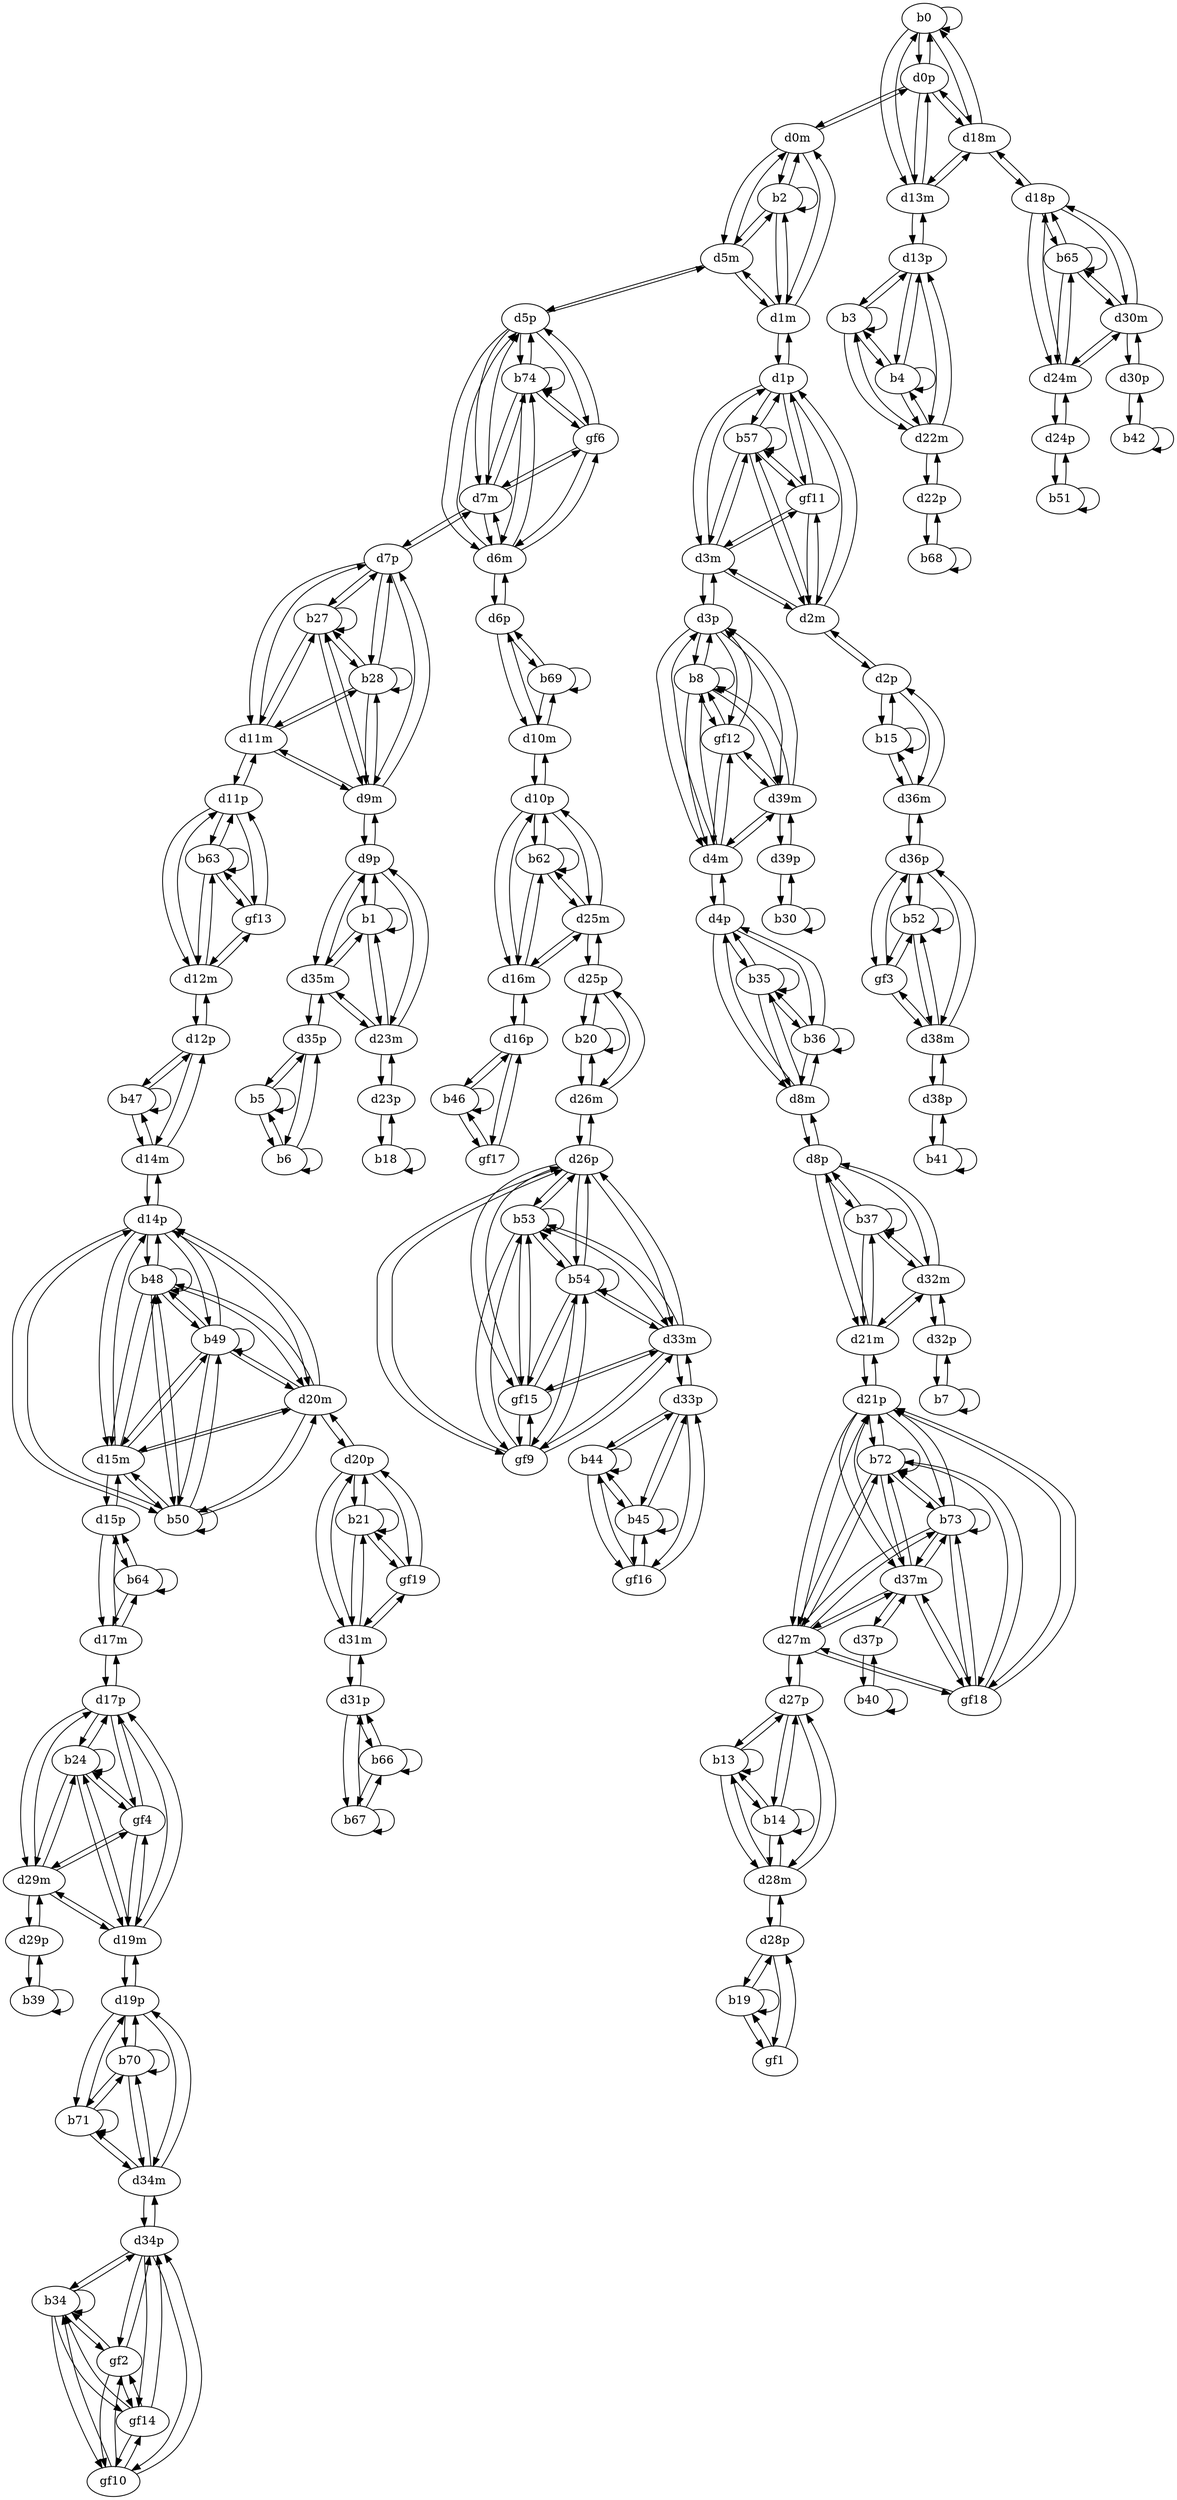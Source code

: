 digraph G {
  b0;
  b1;
  b2;
  b3;
  b4;
  b5;
  b6;
  b7;
  b8;
  gf12;
  b13;
  b14;
  b15;
  b18;
  b19;
  gf1;
  b20;
  b21;
  gf19;
  b24;
  gf4;
  b27;
  b28;
  b30;
  b34;
  gf2;
  gf10;
  gf14;
  b35;
  b36;
  b37;
  b39;
  b40;
  b41;
  b42;
  b44;
  b45;
  gf16;
  b46;
  gf17;
  b47;
  b48;
  b49;
  b50;
  b51;
  b52;
  gf3;
  b53;
  b54;
  gf9;
  gf15;
  b57;
  gf11;
  b62;
  b63;
  gf13;
  b64;
  b65;
  b66;
  b67;
  b68;
  b69;
  b70;
  b71;
  b72;
  b73;
  gf18;
  b74;
  gf6;
  d0m;
  d0p;
  d1m;
  d1p;
  d2m;
  d2p;
  d3m;
  d3p;
  d4m;
  d4p;
  d5m;
  d5p;
  d6m;
  d6p;
  d7m;
  d7p;
  d8m;
  d8p;
  d9m;
  d9p;
  d10m;
  d10p;
  d11m;
  d11p;
  d12m;
  d12p;
  d13m;
  d13p;
  d14m;
  d14p;
  d15m;
  d15p;
  d16m;
  d16p;
  d17m;
  d17p;
  d18m;
  d18p;
  d19m;
  d19p;
  d20m;
  d20p;
  d21m;
  d21p;
  d22m;
  d22p;
  d23m;
  d23p;
  d24m;
  d24p;
  d25m;
  d25p;
  d26m;
  d26p;
  d27m;
  d27p;
  d28m;
  d28p;
  d29m;
  d29p;
  d30m;
  d30p;
  d31m;
  d31p;
  d32m;
  d32p;
  d33m;
  d33p;
  d34m;
  d34p;
  d35m;
  d35p;
  d36m;
  d36p;
  d37m;
  d37p;
  d38m;
  d38p;
  d39m;
  d39p;
  b0 -> b0;
  b1 -> b1;
  b2 -> b2;
  b3 -> b3;
  b3 -> b4;
  b4 -> b3;
  b4 -> b4;
  b5 -> b5;
  b5 -> b6;
  b6 -> b5;
  b6 -> b6;
  b7 -> b7;
  b8 -> b8;
  b8 -> gf12;
  gf12 -> b8;
  b13 -> b13;
  b13 -> b14;
  b14 -> b13;
  b14 -> b14;
  b15 -> b15;
  b18 -> b18;
  b19 -> b19;
  b19 -> gf1;
  gf1 -> b19;
  b20 -> b20;
  b21 -> b21;
  b21 -> gf19;
  gf19 -> b21;
  b24 -> b24;
  b24 -> gf4;
  gf4 -> b24;
  b27 -> b27;
  b27 -> b28;
  b28 -> b27;
  b28 -> b28;
  b30 -> b30;
  b34 -> b34;
  b34 -> gf2;
  b34 -> gf10;
  b34 -> gf14;
  gf2 -> b34;
  gf2 -> gf10;
  gf2 -> gf14;
  gf10 -> b34;
  gf10 -> gf2;
  gf10 -> gf14;
  gf14 -> b34;
  gf14 -> gf2;
  gf14 -> gf10;
  b35 -> b35;
  b35 -> b36;
  b36 -> b35;
  b36 -> b36;
  b37 -> b37;
  b39 -> b39;
  b40 -> b40;
  b41 -> b41;
  b42 -> b42;
  b44 -> b44;
  b44 -> b45;
  b44 -> gf16;
  b45 -> b44;
  b45 -> b45;
  b45 -> gf16;
  gf16 -> b44;
  gf16 -> b45;
  b46 -> b46;
  b46 -> gf17;
  gf17 -> b46;
  b47 -> b47;
  b48 -> b48;
  b48 -> b49;
  b48 -> b50;
  b49 -> b48;
  b49 -> b49;
  b49 -> b50;
  b50 -> b48;
  b50 -> b49;
  b50 -> b50;
  b51 -> b51;
  b52 -> b52;
  b52 -> gf3;
  gf3 -> b52;
  b53 -> b53;
  b53 -> b54;
  b53 -> gf9;
  b53 -> gf15;
  b54 -> b53;
  b54 -> b54;
  b54 -> gf9;
  b54 -> gf15;
  gf9 -> b53;
  gf9 -> b54;
  gf9 -> gf15;
  gf15 -> b53;
  gf15 -> b54;
  gf15 -> gf9;
  b57 -> b57;
  b57 -> gf11;
  gf11 -> b57;
  b62 -> b62;
  b63 -> b63;
  b63 -> gf13;
  gf13 -> b63;
  b64 -> b64;
  b65 -> b65;
  b66 -> b66;
  b66 -> b67;
  b67 -> b66;
  b67 -> b67;
  b68 -> b68;
  b69 -> b69;
  b70 -> b70;
  b70 -> b71;
  b71 -> b70;
  b71 -> b71;
  b72 -> b72;
  b72 -> b73;
  b72 -> gf18;
  b73 -> b72;
  b73 -> b73;
  b73 -> gf18;
  gf18 -> b72;
  gf18 -> b73;
  b74 -> b74;
  b74 -> gf6;
  gf6 -> b74;
  d0m -> d0p;
  d0p -> d0m;
  b2 -> d0m;
  d0m -> b2;
  b0 -> d0p;
  d0p -> b0;
  d1m -> d1p;
  d1p -> d1m;
  b2 -> d1m;
  d1m -> b2;
  b57 -> d1p;
  d1p -> b57;
  gf11 -> d1p;
  d1p -> gf11;
  d2m -> d2p;
  d2p -> d2m;
  b57 -> d2m;
  d2m -> b57;
  gf11 -> d2m;
  d2m -> gf11;
  b15 -> d2p;
  d2p -> b15;
  d3m -> d3p;
  d3p -> d3m;
  b57 -> d3m;
  d3m -> b57;
  gf11 -> d3m;
  d3m -> gf11;
  b8 -> d3p;
  d3p -> b8;
  gf12 -> d3p;
  d3p -> gf12;
  d4m -> d4p;
  d4p -> d4m;
  b8 -> d4m;
  d4m -> b8;
  gf12 -> d4m;
  d4m -> gf12;
  b35 -> d4p;
  d4p -> b35;
  b36 -> d4p;
  d4p -> b36;
  d5m -> d5p;
  d5p -> d5m;
  b2 -> d5m;
  d5m -> b2;
  b74 -> d5p;
  d5p -> b74;
  gf6 -> d5p;
  d5p -> gf6;
  d6m -> d6p;
  d6p -> d6m;
  b74 -> d6m;
  d6m -> b74;
  gf6 -> d6m;
  d6m -> gf6;
  b69 -> d6p;
  d6p -> b69;
  d7m -> d7p;
  d7p -> d7m;
  b74 -> d7m;
  d7m -> b74;
  gf6 -> d7m;
  d7m -> gf6;
  b27 -> d7p;
  d7p -> b27;
  b28 -> d7p;
  d7p -> b28;
  d8m -> d8p;
  d8p -> d8m;
  b35 -> d8m;
  d8m -> b35;
  b36 -> d8m;
  d8m -> b36;
  b37 -> d8p;
  d8p -> b37;
  d9m -> d9p;
  d9p -> d9m;
  b27 -> d9m;
  d9m -> b27;
  b28 -> d9m;
  d9m -> b28;
  b1 -> d9p;
  d9p -> b1;
  d10m -> d10p;
  d10p -> d10m;
  b69 -> d10m;
  d10m -> b69;
  b62 -> d10p;
  d10p -> b62;
  d11m -> d11p;
  d11p -> d11m;
  b27 -> d11m;
  d11m -> b27;
  b28 -> d11m;
  d11m -> b28;
  b63 -> d11p;
  d11p -> b63;
  gf13 -> d11p;
  d11p -> gf13;
  d12m -> d12p;
  d12p -> d12m;
  b63 -> d12m;
  d12m -> b63;
  gf13 -> d12m;
  d12m -> gf13;
  b47 -> d12p;
  d12p -> b47;
  d13m -> d13p;
  d13p -> d13m;
  b0 -> d13m;
  d13m -> b0;
  b3 -> d13p;
  d13p -> b3;
  b4 -> d13p;
  d13p -> b4;
  d14m -> d14p;
  d14p -> d14m;
  b47 -> d14m;
  d14m -> b47;
  b48 -> d14p;
  d14p -> b48;
  b49 -> d14p;
  d14p -> b49;
  b50 -> d14p;
  d14p -> b50;
  d15m -> d15p;
  d15p -> d15m;
  b48 -> d15m;
  d15m -> b48;
  b49 -> d15m;
  d15m -> b49;
  b50 -> d15m;
  d15m -> b50;
  b64 -> d15p;
  d15p -> b64;
  d16m -> d16p;
  d16p -> d16m;
  b62 -> d16m;
  d16m -> b62;
  b46 -> d16p;
  d16p -> b46;
  gf17 -> d16p;
  d16p -> gf17;
  d17m -> d17p;
  d17p -> d17m;
  b64 -> d17m;
  d17m -> b64;
  b24 -> d17p;
  d17p -> b24;
  gf4 -> d17p;
  d17p -> gf4;
  d18m -> d18p;
  d18p -> d18m;
  b0 -> d18m;
  d18m -> b0;
  b65 -> d18p;
  d18p -> b65;
  d19m -> d19p;
  d19p -> d19m;
  b24 -> d19m;
  d19m -> b24;
  gf4 -> d19m;
  d19m -> gf4;
  b70 -> d19p;
  d19p -> b70;
  b71 -> d19p;
  d19p -> b71;
  d20m -> d20p;
  d20p -> d20m;
  b48 -> d20m;
  d20m -> b48;
  b49 -> d20m;
  d20m -> b49;
  b50 -> d20m;
  d20m -> b50;
  b21 -> d20p;
  d20p -> b21;
  gf19 -> d20p;
  d20p -> gf19;
  d21m -> d21p;
  d21p -> d21m;
  b37 -> d21m;
  d21m -> b37;
  b72 -> d21p;
  d21p -> b72;
  b73 -> d21p;
  d21p -> b73;
  gf18 -> d21p;
  d21p -> gf18;
  d22m -> d22p;
  d22p -> d22m;
  b3 -> d22m;
  d22m -> b3;
  b4 -> d22m;
  d22m -> b4;
  b68 -> d22p;
  d22p -> b68;
  d23m -> d23p;
  d23p -> d23m;
  b1 -> d23m;
  d23m -> b1;
  b18 -> d23p;
  d23p -> b18;
  d24m -> d24p;
  d24p -> d24m;
  b65 -> d24m;
  d24m -> b65;
  b51 -> d24p;
  d24p -> b51;
  d25m -> d25p;
  d25p -> d25m;
  b62 -> d25m;
  d25m -> b62;
  b20 -> d25p;
  d25p -> b20;
  d26m -> d26p;
  d26p -> d26m;
  b20 -> d26m;
  d26m -> b20;
  b53 -> d26p;
  d26p -> b53;
  b54 -> d26p;
  d26p -> b54;
  gf9 -> d26p;
  d26p -> gf9;
  gf15 -> d26p;
  d26p -> gf15;
  d27m -> d27p;
  d27p -> d27m;
  b72 -> d27m;
  d27m -> b72;
  b73 -> d27m;
  d27m -> b73;
  gf18 -> d27m;
  d27m -> gf18;
  b13 -> d27p;
  d27p -> b13;
  b14 -> d27p;
  d27p -> b14;
  d28m -> d28p;
  d28p -> d28m;
  b13 -> d28m;
  d28m -> b13;
  b14 -> d28m;
  d28m -> b14;
  b19 -> d28p;
  d28p -> b19;
  gf1 -> d28p;
  d28p -> gf1;
  d29m -> d29p;
  d29p -> d29m;
  b24 -> d29m;
  d29m -> b24;
  gf4 -> d29m;
  d29m -> gf4;
  b39 -> d29p;
  d29p -> b39;
  d30m -> d30p;
  d30p -> d30m;
  b65 -> d30m;
  d30m -> b65;
  b42 -> d30p;
  d30p -> b42;
  d31m -> d31p;
  d31p -> d31m;
  b21 -> d31m;
  d31m -> b21;
  gf19 -> d31m;
  d31m -> gf19;
  b66 -> d31p;
  d31p -> b66;
  b67 -> d31p;
  d31p -> b67;
  d32m -> d32p;
  d32p -> d32m;
  b37 -> d32m;
  d32m -> b37;
  b7 -> d32p;
  d32p -> b7;
  d33m -> d33p;
  d33p -> d33m;
  b53 -> d33m;
  d33m -> b53;
  b54 -> d33m;
  d33m -> b54;
  gf9 -> d33m;
  d33m -> gf9;
  gf15 -> d33m;
  d33m -> gf15;
  b44 -> d33p;
  d33p -> b44;
  b45 -> d33p;
  d33p -> b45;
  gf16 -> d33p;
  d33p -> gf16;
  d34m -> d34p;
  d34p -> d34m;
  b70 -> d34m;
  d34m -> b70;
  b71 -> d34m;
  d34m -> b71;
  b34 -> d34p;
  d34p -> b34;
  gf2 -> d34p;
  d34p -> gf2;
  gf10 -> d34p;
  d34p -> gf10;
  gf14 -> d34p;
  d34p -> gf14;
  d35m -> d35p;
  d35p -> d35m;
  b1 -> d35m;
  d35m -> b1;
  b5 -> d35p;
  d35p -> b5;
  b6 -> d35p;
  d35p -> b6;
  d36m -> d36p;
  d36p -> d36m;
  b15 -> d36m;
  d36m -> b15;
  b52 -> d36p;
  d36p -> b52;
  gf3 -> d36p;
  d36p -> gf3;
  d37m -> d37p;
  d37p -> d37m;
  b72 -> d37m;
  d37m -> b72;
  b73 -> d37m;
  d37m -> b73;
  gf18 -> d37m;
  d37m -> gf18;
  b40 -> d37p;
  d37p -> b40;
  d38m -> d38p;
  d38p -> d38m;
  b52 -> d38m;
  d38m -> b52;
  gf3 -> d38m;
  d38m -> gf3;
  b41 -> d38p;
  d38p -> b41;
  d39m -> d39p;
  d39p -> d39m;
  b8 -> d39m;
  d39m -> b8;
  gf12 -> d39m;
  d39m -> gf12;
  b30 -> d39p;
  d39p -> b30;
  d0p -> d13m;
  d0p -> d18m;
  d13m -> d0p;
  d13m -> d18m;
  d18m -> d0p;
  d18m -> d13m;
  d9p -> d23m;
  d9p -> d35m;
  d23m -> d9p;
  d23m -> d35m;
  d35m -> d9p;
  d35m -> d23m;
  d0m -> d1m;
  d0m -> d5m;
  d1m -> d0m;
  d1m -> d5m;
  d5m -> d0m;
  d5m -> d1m;
  d13p -> d22m;
  d22m -> d13p;
  d3p -> d4m;
  d3p -> d39m;
  d4m -> d3p;
  d4m -> d39m;
  d39m -> d3p;
  d39m -> d4m;
  d27p -> d28m;
  d28m -> d27p;
  d2p -> d36m;
  d36m -> d2p;
  d25p -> d26m;
  d26m -> d25p;
  d20p -> d31m;
  d31m -> d20p;
  d17p -> d19m;
  d17p -> d29m;
  d19m -> d17p;
  d19m -> d29m;
  d29m -> d17p;
  d29m -> d19m;
  d7p -> d9m;
  d7p -> d11m;
  d9m -> d7p;
  d9m -> d11m;
  d11m -> d7p;
  d11m -> d9m;
  d4p -> d8m;
  d8m -> d4p;
  d8p -> d21m;
  d8p -> d32m;
  d21m -> d8p;
  d21m -> d32m;
  d32m -> d8p;
  d32m -> d21m;
  d12p -> d14m;
  d14m -> d12p;
  d14p -> d15m;
  d14p -> d20m;
  d15m -> d14p;
  d15m -> d20m;
  d20m -> d14p;
  d20m -> d15m;
  d36p -> d38m;
  d38m -> d36p;
  d26p -> d33m;
  d33m -> d26p;
  d1p -> d2m;
  d1p -> d3m;
  d2m -> d1p;
  d2m -> d3m;
  d3m -> d1p;
  d3m -> d2m;
  d10p -> d16m;
  d10p -> d25m;
  d16m -> d10p;
  d16m -> d25m;
  d25m -> d10p;
  d25m -> d16m;
  d11p -> d12m;
  d12m -> d11p;
  d15p -> d17m;
  d17m -> d15p;
  d18p -> d24m;
  d18p -> d30m;
  d24m -> d18p;
  d24m -> d30m;
  d30m -> d18p;
  d30m -> d24m;
  d6p -> d10m;
  d10m -> d6p;
  d19p -> d34m;
  d34m -> d19p;
  d21p -> d27m;
  d21p -> d37m;
  d27m -> d21p;
  d27m -> d37m;
  d37m -> d21p;
  d37m -> d27m;
  d5p -> d6m;
  d5p -> d7m;
  d6m -> d5p;
  d6m -> d7m;
  d7m -> d5p;
  d7m -> d6m;
}
